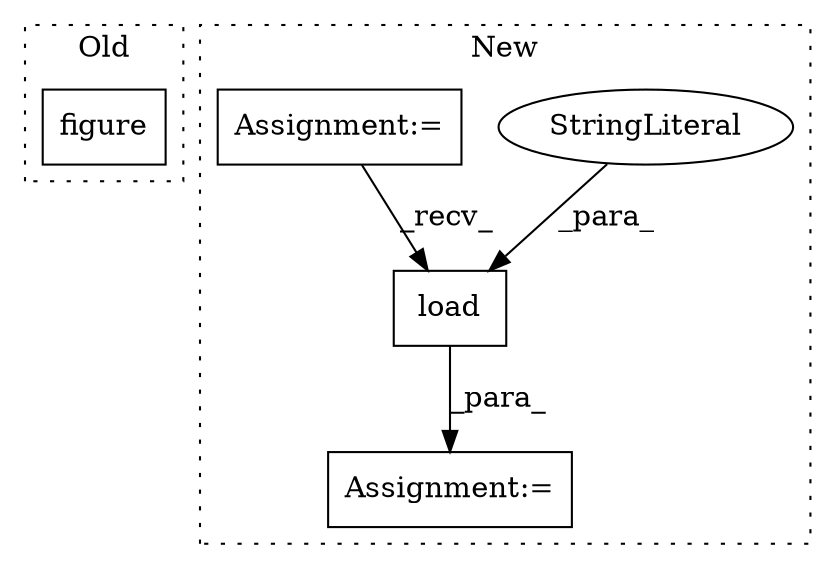 digraph G {
subgraph cluster0 {
1 [label="figure" a="32" s="532,540" l="7,1" shape="box"];
label = "Old";
style="dotted";
}
subgraph cluster1 {
2 [label="load" a="32" s="431,447" l="5,1" shape="box"];
3 [label="StringLiteral" a="45" s="436" l="11" shape="ellipse"];
4 [label="Assignment:=" a="7" s="426" l="1" shape="box"];
5 [label="Assignment:=" a="7" s="388" l="3" shape="box"];
label = "New";
style="dotted";
}
2 -> 4 [label="_para_"];
3 -> 2 [label="_para_"];
5 -> 2 [label="_recv_"];
}